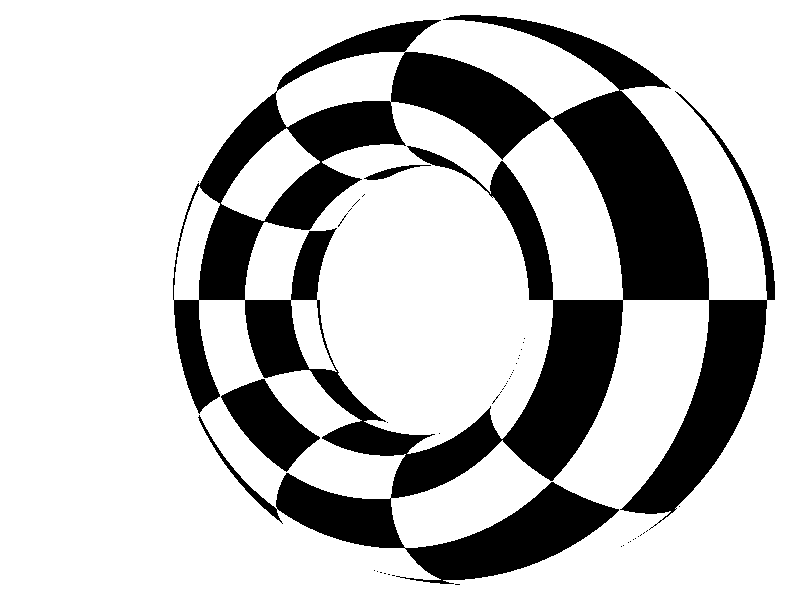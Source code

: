 // Persistence Of Vision Ray Tracer Scene Description File
// -------------------------------------------------------
// File: @(#)torus_uv.pov
// Description: torus object uv-mapping demonstration scene
// Features demonstrated: torus object uv-mapping
// Creation Date: $ 14 Jun 2004, 16:21:30 $
// Last modified: $ 14 Jun 2004, 22:42:35 $
// Author: Wlodzimierz ABX Skiba
//
// @@ NOTE: this feature is now included in POV-Ray 3.6
//
// -w320 -h240 +a0.3

#version 3.6;

#declare minor=1/3;
#declare major=minor*3;

torus{
  major minor
  uv_mapping
  pigment{checker rgb 0 rgb 1 scale .1}
  rotate x*90
  rotate y*45
  translate 3*z*major
}

light_source{-9-9*z 1}
background{1}
camera{up y right x}